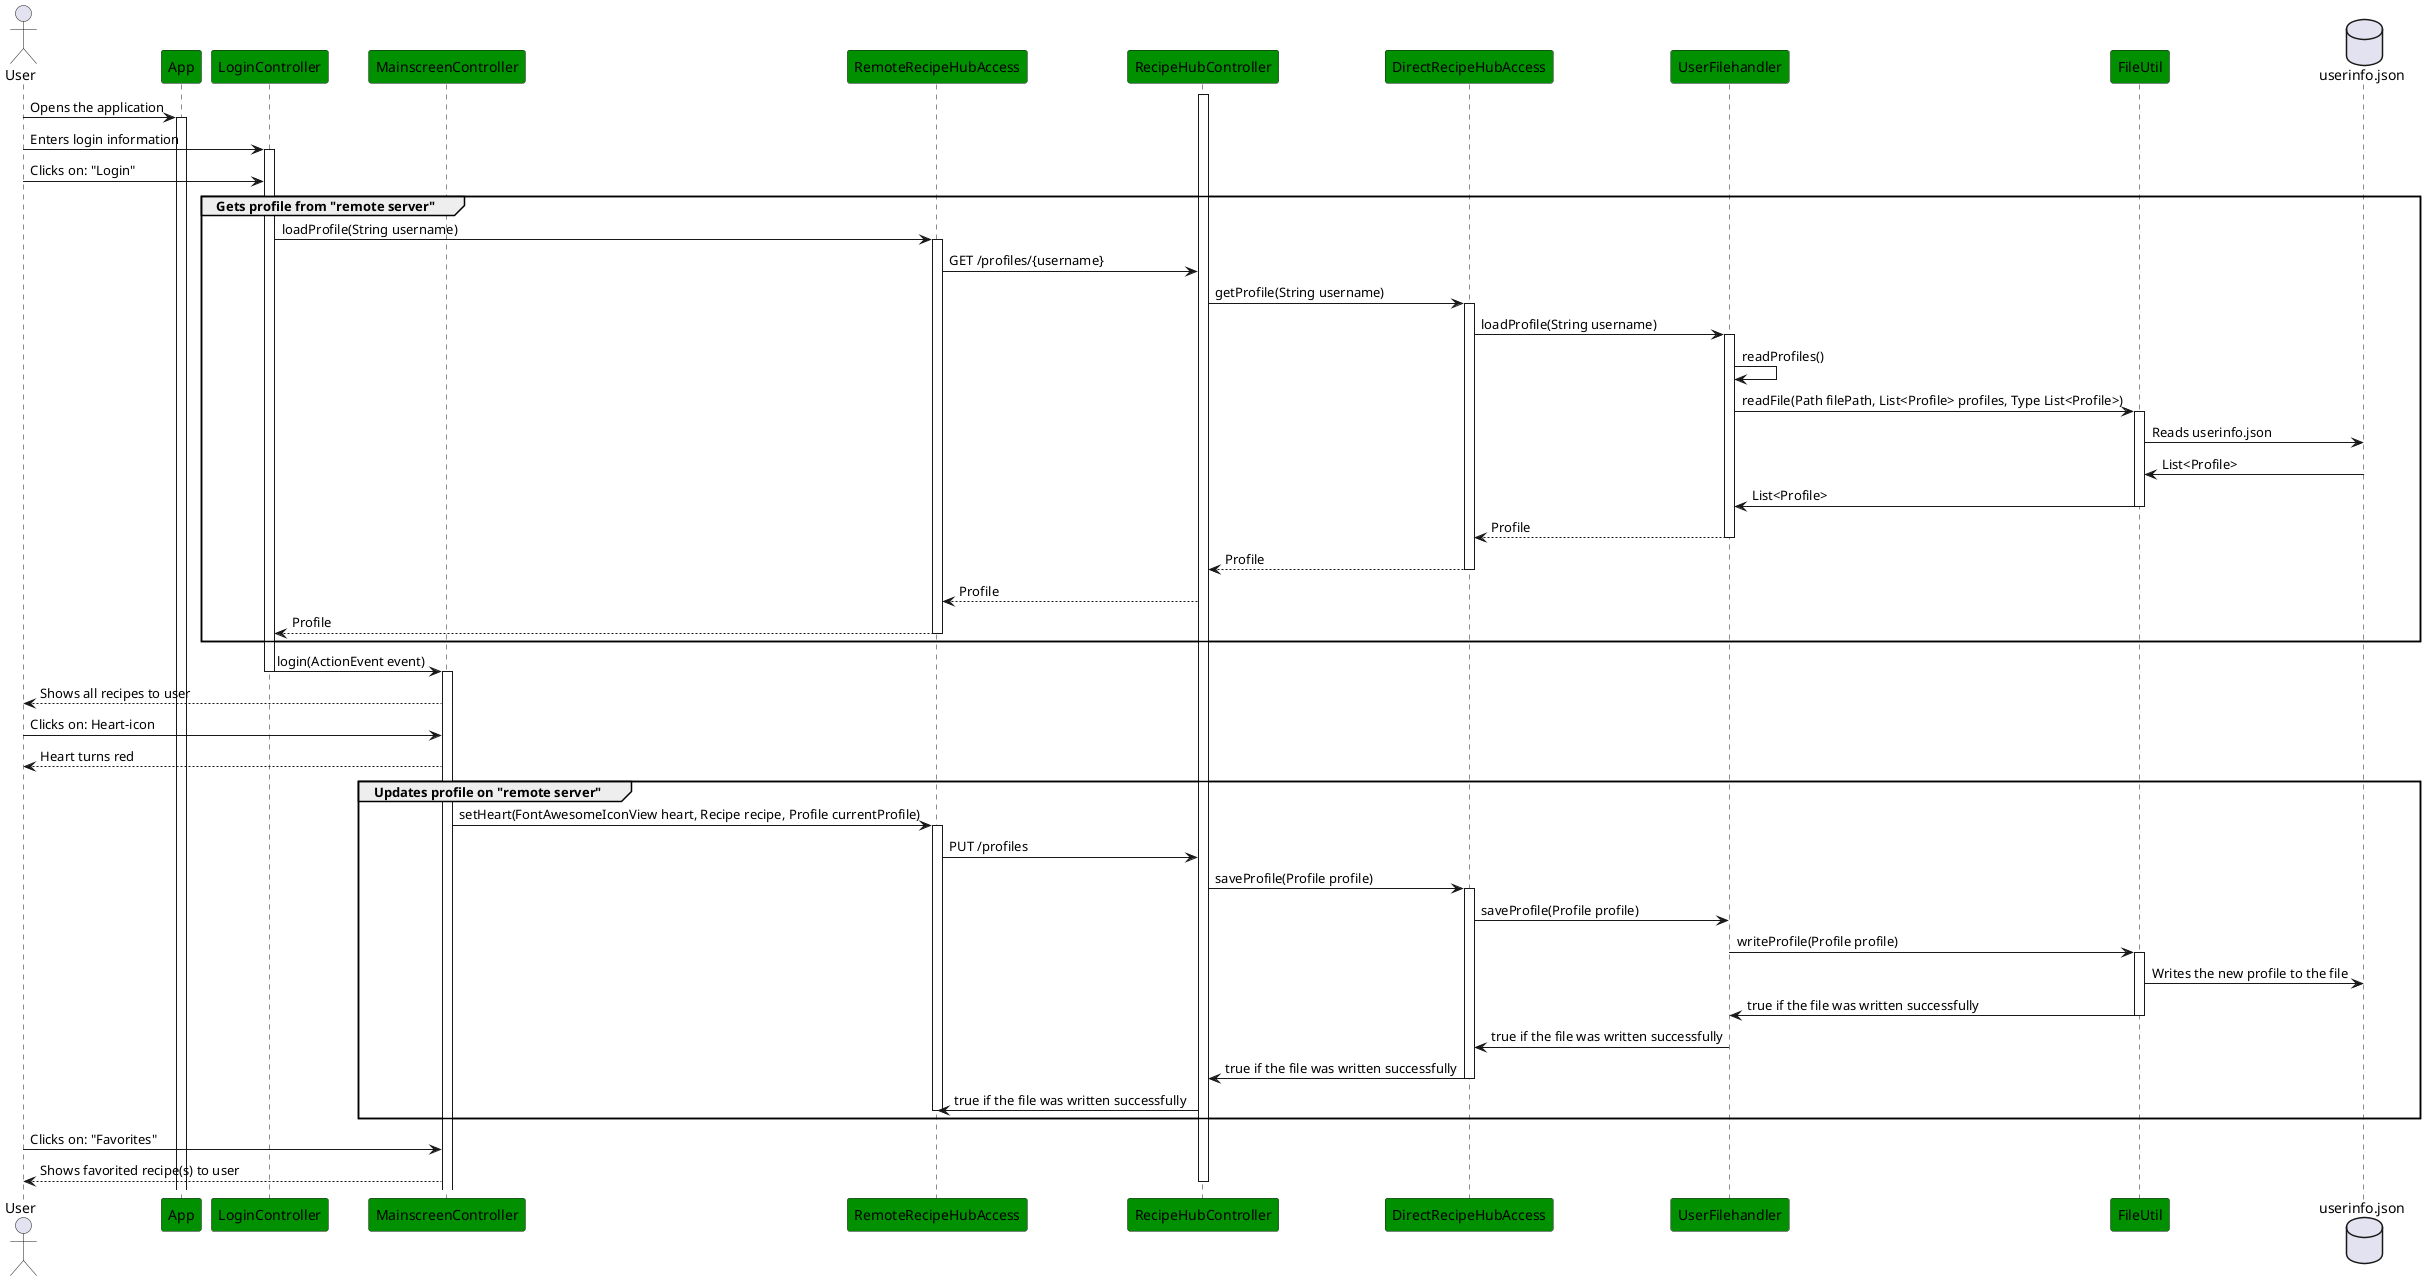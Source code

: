 @startuml sequenceDiagramUserStory3

!define MyGreen #009000

skinparam participant {
  BackgroundColor MyGreen
}

Actor User
participant App
participant LoginController
participant MainscreenController
participant RemoteRecipeHubAccess
participant RecipeHubController
participant DirectRecipeHubAccess
participant UserFilehandler
participant FileUtil
database userinfo.json

activate RecipeHubController
User -> App: Opens the application
activate App
User -> LoginController: Enters login information
activate LoginController
User -> LoginController: Clicks on: "Login"

group Gets profile from "remote server"
LoginController -> RemoteRecipeHubAccess: loadProfile(String username)
activate RemoteRecipeHubAccess
RemoteRecipeHubAccess -> RecipeHubController: GET /profiles/{username}
RecipeHubController -> DirectRecipeHubAccess: getProfile(String username)
activate DirectRecipeHubAccess
DirectRecipeHubAccess -> UserFilehandler: loadProfile(String username)
activate UserFilehandler
UserFilehandler -> UserFilehandler: readProfiles()
UserFilehandler -> FileUtil: readFile(Path filePath, List<Profile> profiles, Type List<Profile>)
activate FileUtil
FileUtil -> userinfo.json: Reads userinfo.json
userinfo.json -> FileUtil: List<Profile>
FileUtil -> UserFilehandler: List<Profile>
deactivate FileUtil
DirectRecipeHubAccess <-- UserFilehandler: Profile
deactivate UserFilehandler
RecipeHubController <-- DirectRecipeHubAccess: Profile
deactivate DirectRecipeHubAccess
RemoteRecipeHubAccess <-- RecipeHubController: Profile
LoginController <-- RemoteRecipeHubAccess: Profile
deactivate RemoteRecipeHubAccess
end

LoginController -> MainscreenController: login(ActionEvent event)
deactivate LoginController
activate MainscreenController
User <-- MainscreenController: Shows all recipes to user
User -> MainscreenController: Clicks on: Heart-icon
User <-- MainscreenController: Heart turns red

group Updates profile on "remote server"
MainscreenController -> RemoteRecipeHubAccess: setHeart(FontAwesomeIconView heart, Recipe recipe, Profile currentProfile)
activate RemoteRecipeHubAccess
RemoteRecipeHubAccess -> RecipeHubController: PUT /profiles
RecipeHubController -> DirectRecipeHubAccess: saveProfile(Profile profile)
activate DirectRecipeHubAccess
DirectRecipeHubAccess -> UserFilehandler: saveProfile(Profile profile)
UserFilehandler -> FileUtil: writeProfile(Profile profile)
activate FileUtil
FileUtil -> userinfo.json: Writes the new profile to the file
FileUtil -> UserFilehandler: true if the file was written successfully
deactivate FileUtil
UserFilehandler -> DirectRecipeHubAccess: true if the file was written successfully
deactivate UserFilehandler
DirectRecipeHubAccess -> RecipeHubController: true if the file was written successfully
deactivate DirectRecipeHubAccess
RecipeHubController -> RemoteRecipeHubAccess: true if the file was written successfully
deactivate RemoteRecipeHubAccess
end

User -> MainscreenController: Clicks on: "Favorites"
User <-- MainscreenController: Shows favorited recipe(s) to user
deactivate RecipeHubController

@enduml

